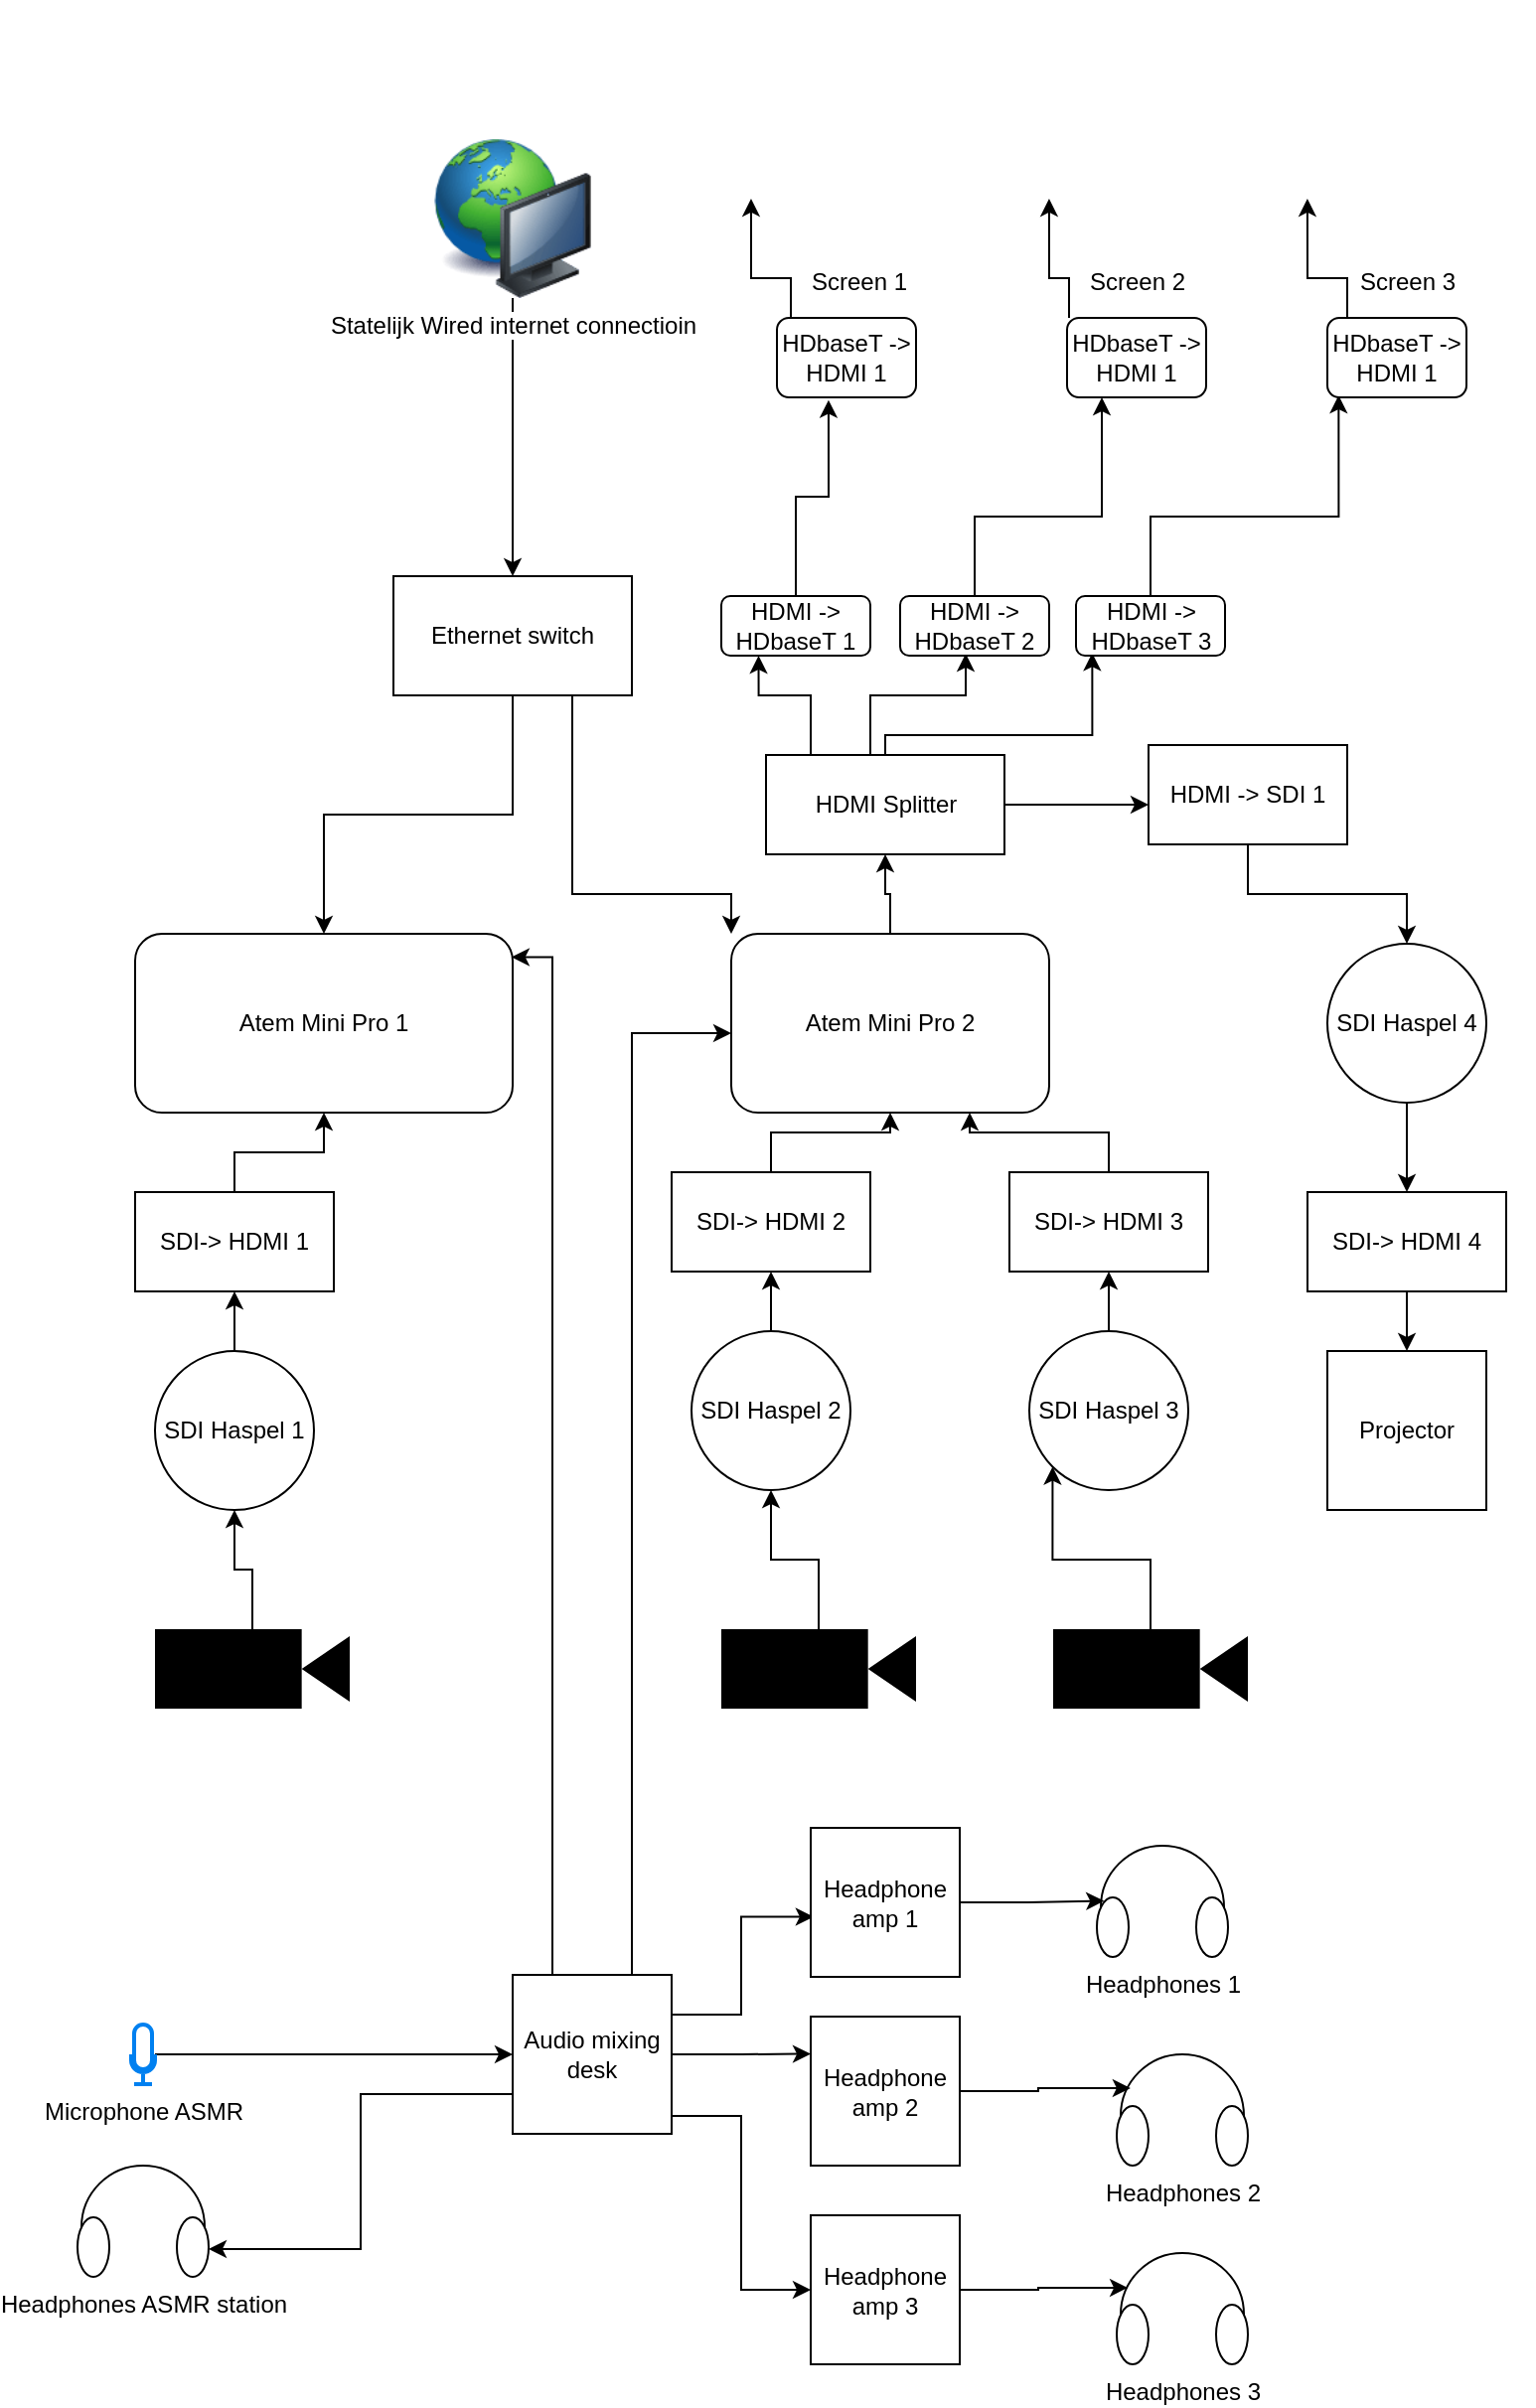<mxfile version="13.10.4" type="github"><diagram id="-KAAO8UmK5Y11V6YaiNQ" name="Page-1"><mxGraphModel dx="1554" dy="2025" grid="1" gridSize="10" guides="1" tooltips="1" connect="1" arrows="1" fold="1" page="1" pageScale="1" pageWidth="827" pageHeight="1169" math="0" shadow="0"><root><mxCell id="0"/><mxCell id="1" parent="0"/><mxCell id="Y69RkOsGymkXSfl7nK-a-1" value="Ethernet switch" style="rounded=0;whiteSpace=wrap;html=1;" parent="1" vertex="1"><mxGeometry x="200" y="70" width="120" height="60" as="geometry"/></mxCell><mxCell id="Y69RkOsGymkXSfl7nK-a-8" style="edgeStyle=orthogonalEdgeStyle;rounded=0;orthogonalLoop=1;jettySize=auto;html=1;" parent="1" source="Y69RkOsGymkXSfl7nK-a-1" target="Y69RkOsGymkXSfl7nK-a-5" edge="1"><mxGeometry relative="1" as="geometry"/></mxCell><mxCell id="Y69RkOsGymkXSfl7nK-a-5" value="Atem Mini Pro 1" style="rounded=1;whiteSpace=wrap;html=1;" parent="1" vertex="1"><mxGeometry x="70" y="250" width="190" height="90" as="geometry"/></mxCell><mxCell id="Y69RkOsGymkXSfl7nK-a-9" style="edgeStyle=orthogonalEdgeStyle;rounded=0;orthogonalLoop=1;jettySize=auto;html=1;exitX=0.75;exitY=1;exitDx=0;exitDy=0;" parent="1" source="Y69RkOsGymkXSfl7nK-a-1" target="Y69RkOsGymkXSfl7nK-a-7" edge="1"><mxGeometry relative="1" as="geometry"><Array as="points"><mxPoint x="290" y="230"/><mxPoint x="370" y="230"/></Array></mxGeometry></mxCell><mxCell id="Y69RkOsGymkXSfl7nK-a-20" style="edgeStyle=orthogonalEdgeStyle;rounded=0;orthogonalLoop=1;jettySize=auto;html=1;" parent="1" source="Y69RkOsGymkXSfl7nK-a-7" target="Y69RkOsGymkXSfl7nK-a-18" edge="1"><mxGeometry relative="1" as="geometry"/></mxCell><mxCell id="Y69RkOsGymkXSfl7nK-a-7" value="Atem Mini Pro 2" style="rounded=1;whiteSpace=wrap;html=1;" parent="1" vertex="1"><mxGeometry x="370" y="250" width="160" height="90" as="geometry"/></mxCell><mxCell id="Y69RkOsGymkXSfl7nK-a-16" style="edgeStyle=orthogonalEdgeStyle;rounded=0;orthogonalLoop=1;jettySize=auto;html=1;" parent="1" source="Y69RkOsGymkXSfl7nK-a-10" target="Y69RkOsGymkXSfl7nK-a-5" edge="1"><mxGeometry relative="1" as="geometry"/></mxCell><mxCell id="Y69RkOsGymkXSfl7nK-a-10" value="SDI-&amp;gt; HDMI 1" style="rounded=0;whiteSpace=wrap;html=1;" parent="1" vertex="1"><mxGeometry x="70" y="380" width="100" height="50" as="geometry"/></mxCell><mxCell id="Y69RkOsGymkXSfl7nK-a-14" style="edgeStyle=orthogonalEdgeStyle;rounded=0;orthogonalLoop=1;jettySize=auto;html=1;" parent="1" source="Y69RkOsGymkXSfl7nK-a-12" target="Y69RkOsGymkXSfl7nK-a-7" edge="1"><mxGeometry relative="1" as="geometry"/></mxCell><mxCell id="Y69RkOsGymkXSfl7nK-a-12" value="SDI-&amp;gt; HDMI 2" style="rounded=0;whiteSpace=wrap;html=1;" parent="1" vertex="1"><mxGeometry x="340" y="370" width="100" height="50" as="geometry"/></mxCell><mxCell id="Y69RkOsGymkXSfl7nK-a-15" style="edgeStyle=orthogonalEdgeStyle;rounded=0;orthogonalLoop=1;jettySize=auto;html=1;entryX=0.75;entryY=1;entryDx=0;entryDy=0;" parent="1" source="Y69RkOsGymkXSfl7nK-a-13" target="Y69RkOsGymkXSfl7nK-a-7" edge="1"><mxGeometry relative="1" as="geometry"/></mxCell><mxCell id="Y69RkOsGymkXSfl7nK-a-13" value="SDI-&amp;gt; HDMI 3" style="rounded=0;whiteSpace=wrap;html=1;" parent="1" vertex="1"><mxGeometry x="510" y="370" width="100" height="50" as="geometry"/></mxCell><mxCell id="Y69RkOsGymkXSfl7nK-a-29" style="edgeStyle=orthogonalEdgeStyle;rounded=0;orthogonalLoop=1;jettySize=auto;html=1;" parent="1" source="Y69RkOsGymkXSfl7nK-a-17" target="Y69RkOsGymkXSfl7nK-a-28" edge="1"><mxGeometry relative="1" as="geometry"/></mxCell><mxCell id="Y69RkOsGymkXSfl7nK-a-17" value="HDMI -&amp;gt; SDI 1" style="rounded=0;whiteSpace=wrap;html=1;" parent="1" vertex="1"><mxGeometry x="580" y="155" width="100" height="50" as="geometry"/></mxCell><mxCell id="Y69RkOsGymkXSfl7nK-a-19" style="edgeStyle=orthogonalEdgeStyle;rounded=0;orthogonalLoop=1;jettySize=auto;html=1;" parent="1" source="Y69RkOsGymkXSfl7nK-a-18" target="Y69RkOsGymkXSfl7nK-a-17" edge="1"><mxGeometry relative="1" as="geometry"><Array as="points"><mxPoint x="560" y="185"/><mxPoint x="560" y="185"/></Array></mxGeometry></mxCell><mxCell id="uuPlGrPzit1odQYUNV4w-4" style="edgeStyle=orthogonalEdgeStyle;rounded=0;orthogonalLoop=1;jettySize=auto;html=1;entryX=0.25;entryY=1;entryDx=0;entryDy=0;" parent="1" source="Y69RkOsGymkXSfl7nK-a-18" target="uuPlGrPzit1odQYUNV4w-1" edge="1"><mxGeometry relative="1" as="geometry"><Array as="points"><mxPoint x="410" y="130"/><mxPoint x="384" y="130"/></Array></mxGeometry></mxCell><mxCell id="uuPlGrPzit1odQYUNV4w-5" style="edgeStyle=orthogonalEdgeStyle;rounded=0;orthogonalLoop=1;jettySize=auto;html=1;entryX=0.44;entryY=0.967;entryDx=0;entryDy=0;entryPerimeter=0;" parent="1" source="Y69RkOsGymkXSfl7nK-a-18" target="uuPlGrPzit1odQYUNV4w-2" edge="1"><mxGeometry relative="1" as="geometry"><Array as="points"><mxPoint x="440" y="130"/><mxPoint x="488" y="130"/></Array></mxGeometry></mxCell><mxCell id="uuPlGrPzit1odQYUNV4w-6" style="edgeStyle=orthogonalEdgeStyle;rounded=0;orthogonalLoop=1;jettySize=auto;html=1;entryX=0.109;entryY=0.956;entryDx=0;entryDy=0;entryPerimeter=0;" parent="1" source="Y69RkOsGymkXSfl7nK-a-18" target="uuPlGrPzit1odQYUNV4w-3" edge="1"><mxGeometry relative="1" as="geometry"><Array as="points"><mxPoint x="448" y="150"/><mxPoint x="552" y="150"/></Array></mxGeometry></mxCell><mxCell id="Y69RkOsGymkXSfl7nK-a-18" value="HDMI Splitter" style="rounded=0;whiteSpace=wrap;html=1;" parent="1" vertex="1"><mxGeometry x="387.5" y="160" width="120" height="50" as="geometry"/></mxCell><mxCell id="Y69RkOsGymkXSfl7nK-a-39" style="edgeStyle=orthogonalEdgeStyle;rounded=0;orthogonalLoop=1;jettySize=auto;html=1;" parent="1" source="Y69RkOsGymkXSfl7nK-a-28" target="Y69RkOsGymkXSfl7nK-a-38" edge="1"><mxGeometry relative="1" as="geometry"/></mxCell><mxCell id="Y69RkOsGymkXSfl7nK-a-28" value="SDI Haspel 4" style="ellipse;whiteSpace=wrap;html=1;aspect=fixed;" parent="1" vertex="1"><mxGeometry x="670" y="255" width="80" height="80" as="geometry"/></mxCell><mxCell id="Y69RkOsGymkXSfl7nK-a-35" style="edgeStyle=orthogonalEdgeStyle;rounded=0;orthogonalLoop=1;jettySize=auto;html=1;" parent="1" source="Y69RkOsGymkXSfl7nK-a-31" target="Y69RkOsGymkXSfl7nK-a-12" edge="1"><mxGeometry relative="1" as="geometry"/></mxCell><mxCell id="Y69RkOsGymkXSfl7nK-a-31" value="SDI Haspel 2" style="ellipse;whiteSpace=wrap;html=1;aspect=fixed;" parent="1" vertex="1"><mxGeometry x="350" y="450" width="80" height="80" as="geometry"/></mxCell><mxCell id="Y69RkOsGymkXSfl7nK-a-36" style="edgeStyle=orthogonalEdgeStyle;rounded=0;orthogonalLoop=1;jettySize=auto;html=1;entryX=0.5;entryY=1;entryDx=0;entryDy=0;" parent="1" source="Y69RkOsGymkXSfl7nK-a-32" target="Y69RkOsGymkXSfl7nK-a-13" edge="1"><mxGeometry relative="1" as="geometry"/></mxCell><mxCell id="Y69RkOsGymkXSfl7nK-a-32" value="SDI Haspel 3" style="ellipse;whiteSpace=wrap;html=1;aspect=fixed;" parent="1" vertex="1"><mxGeometry x="520" y="450" width="80" height="80" as="geometry"/></mxCell><mxCell id="Y69RkOsGymkXSfl7nK-a-34" style="edgeStyle=orthogonalEdgeStyle;rounded=0;orthogonalLoop=1;jettySize=auto;html=1;" parent="1" source="Y69RkOsGymkXSfl7nK-a-33" target="Y69RkOsGymkXSfl7nK-a-10" edge="1"><mxGeometry relative="1" as="geometry"/></mxCell><mxCell id="Y69RkOsGymkXSfl7nK-a-33" value="SDI Haspel 1" style="ellipse;whiteSpace=wrap;html=1;aspect=fixed;" parent="1" vertex="1"><mxGeometry x="80" y="460" width="80" height="80" as="geometry"/></mxCell><mxCell id="Y69RkOsGymkXSfl7nK-a-37" value="Projector" style="whiteSpace=wrap;html=1;aspect=fixed;" parent="1" vertex="1"><mxGeometry x="670" y="460" width="80" height="80" as="geometry"/></mxCell><mxCell id="Y69RkOsGymkXSfl7nK-a-40" style="edgeStyle=orthogonalEdgeStyle;rounded=0;orthogonalLoop=1;jettySize=auto;html=1;exitX=0.5;exitY=1;exitDx=0;exitDy=0;" parent="1" source="Y69RkOsGymkXSfl7nK-a-38" target="Y69RkOsGymkXSfl7nK-a-37" edge="1"><mxGeometry relative="1" as="geometry"/></mxCell><mxCell id="Y69RkOsGymkXSfl7nK-a-38" value="SDI-&amp;gt; HDMI 4" style="rounded=0;whiteSpace=wrap;html=1;" parent="1" vertex="1"><mxGeometry x="660" y="380" width="100" height="50" as="geometry"/></mxCell><mxCell id="Y69RkOsGymkXSfl7nK-a-48" style="edgeStyle=orthogonalEdgeStyle;rounded=0;orthogonalLoop=1;jettySize=auto;html=1;exitX=1;exitY=0.25;exitDx=0;exitDy=0;entryX=0.019;entryY=0.597;entryDx=0;entryDy=0;entryPerimeter=0;" parent="1" source="Y69RkOsGymkXSfl7nK-a-43" target="Y69RkOsGymkXSfl7nK-a-45" edge="1"><mxGeometry relative="1" as="geometry"/></mxCell><mxCell id="Y69RkOsGymkXSfl7nK-a-49" style="edgeStyle=orthogonalEdgeStyle;rounded=0;orthogonalLoop=1;jettySize=auto;html=1;exitX=1;exitY=0.5;exitDx=0;exitDy=0;entryX=0;entryY=0.25;entryDx=0;entryDy=0;" parent="1" source="Y69RkOsGymkXSfl7nK-a-43" target="Y69RkOsGymkXSfl7nK-a-46" edge="1"><mxGeometry relative="1" as="geometry"/></mxCell><mxCell id="Y69RkOsGymkXSfl7nK-a-50" style="edgeStyle=orthogonalEdgeStyle;rounded=0;orthogonalLoop=1;jettySize=auto;html=1;entryX=0;entryY=0.5;entryDx=0;entryDy=0;" parent="1" source="Y69RkOsGymkXSfl7nK-a-43" target="Y69RkOsGymkXSfl7nK-a-47" edge="1"><mxGeometry relative="1" as="geometry"><Array as="points"><mxPoint x="375" y="845"/><mxPoint x="375" y="933"/></Array></mxGeometry></mxCell><mxCell id="Y69RkOsGymkXSfl7nK-a-61" style="edgeStyle=orthogonalEdgeStyle;rounded=0;orthogonalLoop=1;jettySize=auto;html=1;exitX=0.25;exitY=0;exitDx=0;exitDy=0;entryX=0.997;entryY=0.13;entryDx=0;entryDy=0;entryPerimeter=0;" parent="1" source="Y69RkOsGymkXSfl7nK-a-43" target="Y69RkOsGymkXSfl7nK-a-5" edge="1"><mxGeometry relative="1" as="geometry"/></mxCell><mxCell id="Y69RkOsGymkXSfl7nK-a-62" style="edgeStyle=orthogonalEdgeStyle;rounded=0;orthogonalLoop=1;jettySize=auto;html=1;entryX=0;entryY=0.556;entryDx=0;entryDy=0;entryPerimeter=0;" parent="1" source="Y69RkOsGymkXSfl7nK-a-43" target="Y69RkOsGymkXSfl7nK-a-7" edge="1"><mxGeometry relative="1" as="geometry"><Array as="points"><mxPoint x="320" y="300"/></Array></mxGeometry></mxCell><mxCell id="uuPlGrPzit1odQYUNV4w-25" style="edgeStyle=orthogonalEdgeStyle;rounded=0;orthogonalLoop=1;jettySize=auto;html=1;exitX=0;exitY=0.75;exitDx=0;exitDy=0;entryX=1;entryY=0.75;entryDx=0;entryDy=0;entryPerimeter=0;" parent="1" source="Y69RkOsGymkXSfl7nK-a-43" target="uuPlGrPzit1odQYUNV4w-24" edge="1"><mxGeometry relative="1" as="geometry"/></mxCell><mxCell id="Y69RkOsGymkXSfl7nK-a-43" value="Audio mixing desk" style="whiteSpace=wrap;html=1;aspect=fixed;" parent="1" vertex="1"><mxGeometry x="260" y="774" width="80" height="80" as="geometry"/></mxCell><mxCell id="Y69RkOsGymkXSfl7nK-a-58" style="edgeStyle=orthogonalEdgeStyle;rounded=0;orthogonalLoop=1;jettySize=auto;html=1;entryX=0.055;entryY=0.495;entryDx=0;entryDy=0;entryPerimeter=0;" parent="1" source="Y69RkOsGymkXSfl7nK-a-45" target="Y69RkOsGymkXSfl7nK-a-53" edge="1"><mxGeometry relative="1" as="geometry"/></mxCell><mxCell id="Y69RkOsGymkXSfl7nK-a-45" value="Headphone amp 1" style="whiteSpace=wrap;html=1;aspect=fixed;" parent="1" vertex="1"><mxGeometry x="410" y="700" width="75" height="75" as="geometry"/></mxCell><mxCell id="Y69RkOsGymkXSfl7nK-a-57" style="edgeStyle=orthogonalEdgeStyle;rounded=0;orthogonalLoop=1;jettySize=auto;html=1;entryX=0.105;entryY=0.304;entryDx=0;entryDy=0;entryPerimeter=0;" parent="1" source="Y69RkOsGymkXSfl7nK-a-46" target="Y69RkOsGymkXSfl7nK-a-54" edge="1"><mxGeometry relative="1" as="geometry"/></mxCell><mxCell id="Y69RkOsGymkXSfl7nK-a-46" value="Headphone amp 2" style="whiteSpace=wrap;html=1;aspect=fixed;" parent="1" vertex="1"><mxGeometry x="410" y="795" width="75" height="75" as="geometry"/></mxCell><mxCell id="Y69RkOsGymkXSfl7nK-a-56" style="edgeStyle=orthogonalEdgeStyle;rounded=0;orthogonalLoop=1;jettySize=auto;html=1;entryX=0.084;entryY=0.312;entryDx=0;entryDy=0;entryPerimeter=0;" parent="1" source="Y69RkOsGymkXSfl7nK-a-47" target="Y69RkOsGymkXSfl7nK-a-55" edge="1"><mxGeometry relative="1" as="geometry"/></mxCell><mxCell id="Y69RkOsGymkXSfl7nK-a-47" value="Headphone amp 3" style="whiteSpace=wrap;html=1;aspect=fixed;" parent="1" vertex="1"><mxGeometry x="410" y="895" width="75" height="75" as="geometry"/></mxCell><mxCell id="Y69RkOsGymkXSfl7nK-a-53" value="Headphones 1" style="verticalLabelPosition=bottom;shadow=0;dashed=0;align=center;html=1;verticalAlign=top;shape=mxgraph.electrical.radio.headphones;pointerEvents=1;" parent="1" vertex="1"><mxGeometry x="554" y="709" width="66" height="56" as="geometry"/></mxCell><mxCell id="Y69RkOsGymkXSfl7nK-a-54" value="Headphones 2" style="verticalLabelPosition=bottom;shadow=0;dashed=0;align=center;html=1;verticalAlign=top;shape=mxgraph.electrical.radio.headphones;pointerEvents=1;" parent="1" vertex="1"><mxGeometry x="564" y="814" width="66" height="56" as="geometry"/></mxCell><mxCell id="Y69RkOsGymkXSfl7nK-a-55" value="Headphones 3" style="verticalLabelPosition=bottom;shadow=0;dashed=0;align=center;html=1;verticalAlign=top;shape=mxgraph.electrical.radio.headphones;pointerEvents=1;" parent="1" vertex="1"><mxGeometry x="564" y="914" width="66" height="56" as="geometry"/></mxCell><mxCell id="Y69RkOsGymkXSfl7nK-a-60" style="edgeStyle=orthogonalEdgeStyle;rounded=0;orthogonalLoop=1;jettySize=auto;html=1;entryX=0;entryY=0.5;entryDx=0;entryDy=0;" parent="1" source="Y69RkOsGymkXSfl7nK-a-59" target="Y69RkOsGymkXSfl7nK-a-43" edge="1"><mxGeometry relative="1" as="geometry"/></mxCell><mxCell id="Y69RkOsGymkXSfl7nK-a-59" value="Microphone ASMR" style="html=1;verticalLabelPosition=bottom;align=center;labelBackgroundColor=#ffffff;verticalAlign=top;strokeWidth=2;strokeColor=#0080F0;shadow=0;dashed=0;shape=mxgraph.ios7.icons.microphone;" parent="1" vertex="1"><mxGeometry x="68" y="799" width="12" height="30" as="geometry"/></mxCell><mxCell id="Y69RkOsGymkXSfl7nK-a-69" style="edgeStyle=orthogonalEdgeStyle;rounded=0;orthogonalLoop=1;jettySize=auto;html=1;" parent="1" source="Y69RkOsGymkXSfl7nK-a-63" target="Y69RkOsGymkXSfl7nK-a-33" edge="1"><mxGeometry relative="1" as="geometry"/></mxCell><mxCell id="Y69RkOsGymkXSfl7nK-a-63" value="" style="shape=mxgraph.signs.tech.video_camera;html=1;pointerEvents=1;fillColor=#000000;strokeColor=none;verticalLabelPosition=bottom;verticalAlign=top;align=center;" parent="1" vertex="1"><mxGeometry x="80" y="600" width="98" height="40" as="geometry"/></mxCell><mxCell id="Y69RkOsGymkXSfl7nK-a-67" style="edgeStyle=orthogonalEdgeStyle;rounded=0;orthogonalLoop=1;jettySize=auto;html=1;" parent="1" source="Y69RkOsGymkXSfl7nK-a-64" target="Y69RkOsGymkXSfl7nK-a-31" edge="1"><mxGeometry relative="1" as="geometry"/></mxCell><mxCell id="Y69RkOsGymkXSfl7nK-a-64" value="" style="shape=mxgraph.signs.tech.video_camera;html=1;pointerEvents=1;fillColor=#000000;strokeColor=none;verticalLabelPosition=bottom;verticalAlign=top;align=center;" parent="1" vertex="1"><mxGeometry x="365" y="600" width="98" height="40" as="geometry"/></mxCell><mxCell id="Y69RkOsGymkXSfl7nK-a-68" style="edgeStyle=orthogonalEdgeStyle;rounded=0;orthogonalLoop=1;jettySize=auto;html=1;entryX=0;entryY=1;entryDx=0;entryDy=0;" parent="1" source="Y69RkOsGymkXSfl7nK-a-65" target="Y69RkOsGymkXSfl7nK-a-32" edge="1"><mxGeometry relative="1" as="geometry"/></mxCell><mxCell id="Y69RkOsGymkXSfl7nK-a-65" value="" style="shape=mxgraph.signs.tech.video_camera;html=1;pointerEvents=1;fillColor=#000000;strokeColor=none;verticalLabelPosition=bottom;verticalAlign=top;align=center;" parent="1" vertex="1"><mxGeometry x="532" y="600" width="98" height="40" as="geometry"/></mxCell><mxCell id="Y69RkOsGymkXSfl7nK-a-70" value="Screen 1" style="shape=image;html=1;verticalAlign=top;verticalLabelPosition=bottom;labelBackgroundColor=#ffffff;imageAspect=0;aspect=fixed;image=https://cdn2.iconfinder.com/data/icons/essential-web-2/50/tv-screen-smart-widescreen-watch-128.png" parent="1" vertex="1"><mxGeometry x="370" y="-220" width="128" height="128" as="geometry"/></mxCell><mxCell id="Y69RkOsGymkXSfl7nK-a-71" value="Screen 2" style="shape=image;html=1;verticalAlign=top;verticalLabelPosition=bottom;labelBackgroundColor=#ffffff;imageAspect=0;aspect=fixed;image=https://cdn2.iconfinder.com/data/icons/essential-web-2/50/tv-screen-smart-widescreen-watch-128.png" parent="1" vertex="1"><mxGeometry x="510" y="-220" width="128" height="128" as="geometry"/></mxCell><mxCell id="Y69RkOsGymkXSfl7nK-a-72" value="Screen 3&lt;br&gt;" style="shape=image;html=1;verticalAlign=top;verticalLabelPosition=bottom;labelBackgroundColor=#ffffff;imageAspect=0;aspect=fixed;image=https://cdn2.iconfinder.com/data/icons/essential-web-2/50/tv-screen-smart-widescreen-watch-128.png" parent="1" vertex="1"><mxGeometry x="646" y="-220" width="128" height="128" as="geometry"/></mxCell><mxCell id="Y69RkOsGymkXSfl7nK-a-78" style="edgeStyle=orthogonalEdgeStyle;rounded=0;orthogonalLoop=1;jettySize=auto;html=1;" parent="1" source="Y69RkOsGymkXSfl7nK-a-77" target="Y69RkOsGymkXSfl7nK-a-1" edge="1"><mxGeometry relative="1" as="geometry"/></mxCell><mxCell id="Y69RkOsGymkXSfl7nK-a-77" value="Statelijk Wired internet connectioin&lt;br&gt;" style="image;html=1;image=img/lib/clip_art/computers/Network_128x128.png" parent="1" vertex="1"><mxGeometry x="220" y="-150" width="80" height="80" as="geometry"/></mxCell><mxCell id="uuPlGrPzit1odQYUNV4w-12" style="edgeStyle=orthogonalEdgeStyle;rounded=0;orthogonalLoop=1;jettySize=auto;html=1;entryX=0.371;entryY=1.033;entryDx=0;entryDy=0;entryPerimeter=0;" parent="1" source="uuPlGrPzit1odQYUNV4w-1" target="uuPlGrPzit1odQYUNV4w-9" edge="1"><mxGeometry relative="1" as="geometry"/></mxCell><mxCell id="uuPlGrPzit1odQYUNV4w-1" value="HDMI -&amp;gt; HDbaseT 1" style="rounded=1;whiteSpace=wrap;html=1;" parent="1" vertex="1"><mxGeometry x="365" y="80" width="75" height="30" as="geometry"/></mxCell><mxCell id="uuPlGrPzit1odQYUNV4w-13" style="edgeStyle=orthogonalEdgeStyle;rounded=0;orthogonalLoop=1;jettySize=auto;html=1;entryX=0.25;entryY=1;entryDx=0;entryDy=0;" parent="1" source="uuPlGrPzit1odQYUNV4w-2" target="uuPlGrPzit1odQYUNV4w-10" edge="1"><mxGeometry relative="1" as="geometry"><Array as="points"><mxPoint x="493" y="40"/><mxPoint x="557" y="40"/></Array></mxGeometry></mxCell><mxCell id="uuPlGrPzit1odQYUNV4w-2" value="HDMI -&amp;gt; HDbaseT 2" style="rounded=1;whiteSpace=wrap;html=1;" parent="1" vertex="1"><mxGeometry x="455" y="80" width="75" height="30" as="geometry"/></mxCell><mxCell id="uuPlGrPzit1odQYUNV4w-22" style="edgeStyle=orthogonalEdgeStyle;rounded=0;orthogonalLoop=1;jettySize=auto;html=1;entryX=0.081;entryY=0.975;entryDx=0;entryDy=0;entryPerimeter=0;" parent="1" source="uuPlGrPzit1odQYUNV4w-3" target="uuPlGrPzit1odQYUNV4w-11" edge="1"><mxGeometry relative="1" as="geometry"><Array as="points"><mxPoint x="581" y="40"/><mxPoint x="676" y="40"/></Array></mxGeometry></mxCell><mxCell id="uuPlGrPzit1odQYUNV4w-3" value="HDMI -&amp;gt; HDbaseT 3" style="rounded=1;whiteSpace=wrap;html=1;" parent="1" vertex="1"><mxGeometry x="543.5" y="80" width="75" height="30" as="geometry"/></mxCell><mxCell id="uuPlGrPzit1odQYUNV4w-23" style="edgeStyle=orthogonalEdgeStyle;rounded=0;orthogonalLoop=1;jettySize=auto;html=1;entryX=0.078;entryY=0.781;entryDx=0;entryDy=0;entryPerimeter=0;" parent="1" source="uuPlGrPzit1odQYUNV4w-9" target="Y69RkOsGymkXSfl7nK-a-70" edge="1"><mxGeometry relative="1" as="geometry"><Array as="points"><mxPoint x="400" y="-80"/><mxPoint x="380" y="-80"/></Array></mxGeometry></mxCell><mxCell id="uuPlGrPzit1odQYUNV4w-9" value="&lt;span&gt;HDbaseT -&amp;gt; HDMI 1&lt;/span&gt;" style="rounded=1;whiteSpace=wrap;html=1;" parent="1" vertex="1"><mxGeometry x="393" y="-60" width="70" height="40" as="geometry"/></mxCell><mxCell id="uuPlGrPzit1odQYUNV4w-19" style="edgeStyle=orthogonalEdgeStyle;rounded=0;orthogonalLoop=1;jettySize=auto;html=1;entryX=0.156;entryY=0.781;entryDx=0;entryDy=0;entryPerimeter=0;" parent="1" source="uuPlGrPzit1odQYUNV4w-10" target="Y69RkOsGymkXSfl7nK-a-71" edge="1"><mxGeometry relative="1" as="geometry"><Array as="points"><mxPoint x="540" y="-80"/><mxPoint x="530" y="-80"/></Array></mxGeometry></mxCell><mxCell id="uuPlGrPzit1odQYUNV4w-10" value="&lt;span&gt;HDbaseT -&amp;gt; HDMI 1&lt;/span&gt;" style="rounded=1;whiteSpace=wrap;html=1;" parent="1" vertex="1"><mxGeometry x="539" y="-60" width="70" height="40" as="geometry"/></mxCell><mxCell id="uuPlGrPzit1odQYUNV4w-21" style="edgeStyle=orthogonalEdgeStyle;rounded=0;orthogonalLoop=1;jettySize=auto;html=1;entryX=0.109;entryY=0.781;entryDx=0;entryDy=0;entryPerimeter=0;" parent="1" source="uuPlGrPzit1odQYUNV4w-11" target="Y69RkOsGymkXSfl7nK-a-72" edge="1"><mxGeometry relative="1" as="geometry"><Array as="points"><mxPoint x="680" y="-80"/><mxPoint x="660" y="-80"/></Array></mxGeometry></mxCell><mxCell id="uuPlGrPzit1odQYUNV4w-11" value="&lt;span&gt;HDbaseT -&amp;gt; HDMI 1&lt;/span&gt;" style="rounded=1;whiteSpace=wrap;html=1;" parent="1" vertex="1"><mxGeometry x="670" y="-60" width="70" height="40" as="geometry"/></mxCell><mxCell id="uuPlGrPzit1odQYUNV4w-24" value="Headphones ASMR station" style="verticalLabelPosition=bottom;shadow=0;dashed=0;align=center;html=1;verticalAlign=top;shape=mxgraph.electrical.radio.headphones;pointerEvents=1;" parent="1" vertex="1"><mxGeometry x="41" y="870" width="66" height="56" as="geometry"/></mxCell></root></mxGraphModel></diagram></mxfile>
